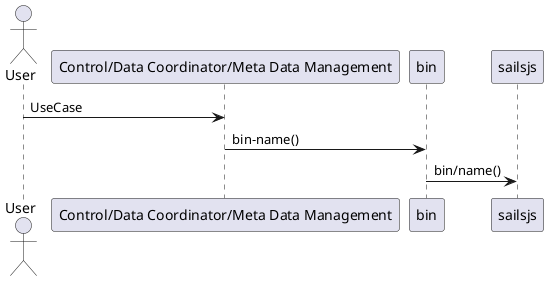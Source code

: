 @startuml
actor User

User -> "Control/Data Coordinator/Meta Data Management": UseCase
"Control/Data Coordinator/Meta Data Management" -> bin: bin-name()
bin -> sailsjs: bin/name()

@enduml
